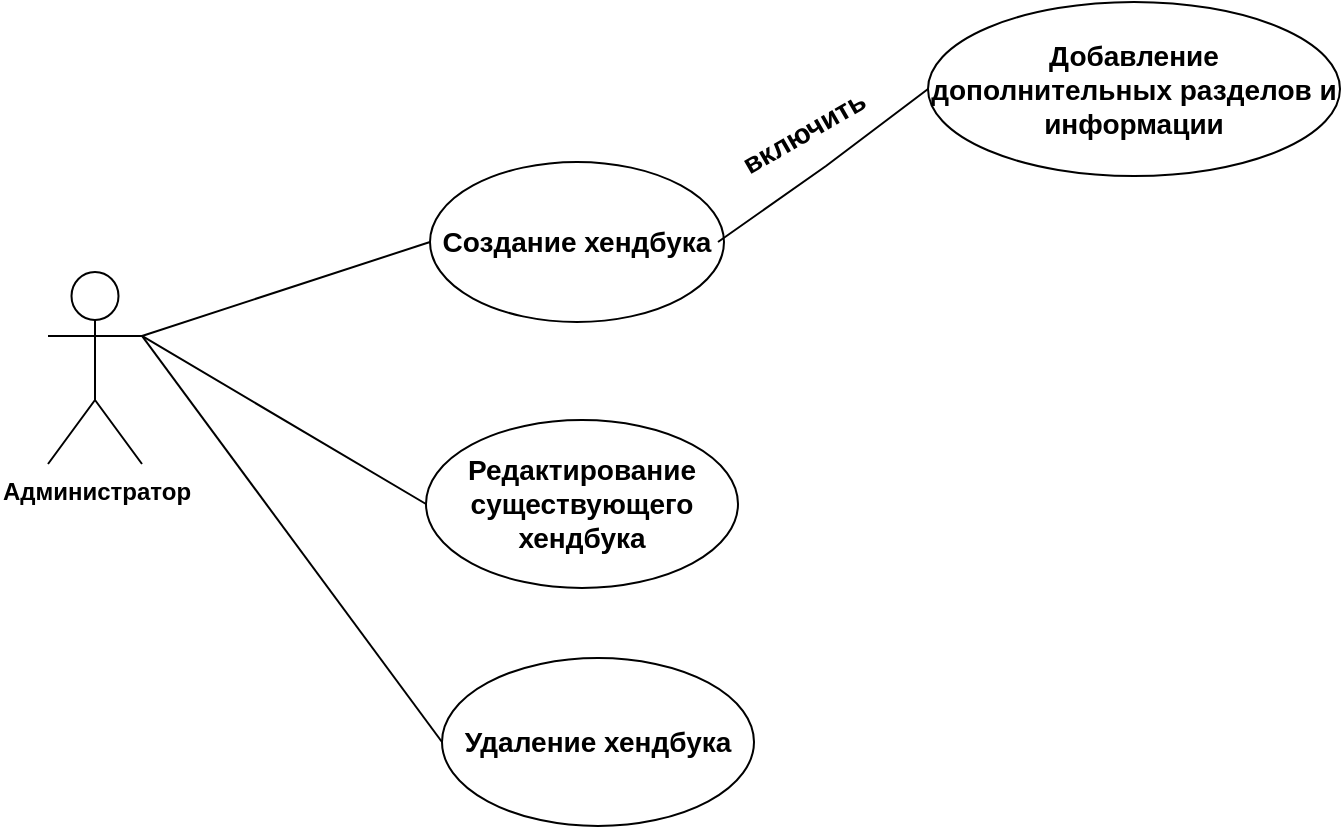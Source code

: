 <mxfile version="22.0.2" type="device">
  <diagram name="Страница — 1" id="tPoT4hHvwxfY3_mr3B1R">
    <mxGraphModel dx="1002" dy="575" grid="0" gridSize="10" guides="1" tooltips="1" connect="1" arrows="1" fold="1" page="1" pageScale="1" pageWidth="827" pageHeight="1169" math="0" shadow="0">
      <root>
        <mxCell id="0" />
        <mxCell id="1" parent="0" />
        <mxCell id="6rCbfs4mVRWqjugRPmAf-7" value="&lt;b&gt;Администратор&lt;/b&gt;" style="shape=umlActor;verticalLabelPosition=bottom;verticalAlign=top;html=1;outlineConnect=0;" vertex="1" parent="1">
          <mxGeometry x="40" y="227" width="47" height="96" as="geometry" />
        </mxCell>
        <mxCell id="6rCbfs4mVRWqjugRPmAf-11" value="&lt;b&gt;&lt;font style=&quot;font-size: 14px;&quot;&gt;Создание хендбука&lt;/font&gt;&lt;/b&gt;" style="ellipse;whiteSpace=wrap;html=1;" vertex="1" parent="1">
          <mxGeometry x="231" y="172" width="147" height="80" as="geometry" />
        </mxCell>
        <mxCell id="6rCbfs4mVRWqjugRPmAf-13" value="" style="endArrow=none;html=1;rounded=0;exitX=1;exitY=0.333;exitDx=0;exitDy=0;exitPerimeter=0;entryX=0;entryY=0.5;entryDx=0;entryDy=0;" edge="1" parent="1" source="6rCbfs4mVRWqjugRPmAf-7" target="6rCbfs4mVRWqjugRPmAf-11">
          <mxGeometry width="50" height="50" relative="1" as="geometry">
            <mxPoint x="386" y="323" as="sourcePoint" />
            <mxPoint x="436" y="273" as="targetPoint" />
          </mxGeometry>
        </mxCell>
        <mxCell id="6rCbfs4mVRWqjugRPmAf-14" value="&lt;b&gt;&lt;font style=&quot;font-size: 14px;&quot;&gt;Редактирование существующего хендбука&lt;/font&gt;&lt;/b&gt;" style="ellipse;whiteSpace=wrap;html=1;" vertex="1" parent="1">
          <mxGeometry x="229" y="301" width="156" height="84" as="geometry" />
        </mxCell>
        <mxCell id="6rCbfs4mVRWqjugRPmAf-16" value="" style="endArrow=none;html=1;rounded=0;exitX=1;exitY=0.333;exitDx=0;exitDy=0;exitPerimeter=0;entryX=0;entryY=0.5;entryDx=0;entryDy=0;" edge="1" parent="1" source="6rCbfs4mVRWqjugRPmAf-7" target="6rCbfs4mVRWqjugRPmAf-14">
          <mxGeometry width="50" height="50" relative="1" as="geometry">
            <mxPoint x="97" y="269" as="sourcePoint" />
            <mxPoint x="241" y="222" as="targetPoint" />
          </mxGeometry>
        </mxCell>
        <mxCell id="6rCbfs4mVRWqjugRPmAf-17" value="&lt;b&gt;&lt;font style=&quot;font-size: 14px;&quot;&gt;Удаление хендбука&lt;/font&gt;&lt;/b&gt;" style="ellipse;whiteSpace=wrap;html=1;" vertex="1" parent="1">
          <mxGeometry x="237" y="420" width="156" height="84" as="geometry" />
        </mxCell>
        <mxCell id="6rCbfs4mVRWqjugRPmAf-18" value="" style="endArrow=none;html=1;rounded=0;exitX=1;exitY=0.333;exitDx=0;exitDy=0;exitPerimeter=0;entryX=0;entryY=0.5;entryDx=0;entryDy=0;" edge="1" parent="1" source="6rCbfs4mVRWqjugRPmAf-7" target="6rCbfs4mVRWqjugRPmAf-17">
          <mxGeometry width="50" height="50" relative="1" as="geometry">
            <mxPoint x="97" y="269" as="sourcePoint" />
            <mxPoint x="239" y="353" as="targetPoint" />
          </mxGeometry>
        </mxCell>
        <mxCell id="6rCbfs4mVRWqjugRPmAf-19" value="&lt;b style=&quot;font-size: 14px;&quot;&gt;Добавление&lt;br&gt;дополнительных разделов и информации&lt;/b&gt;" style="ellipse;whiteSpace=wrap;html=1;" vertex="1" parent="1">
          <mxGeometry x="480" y="92" width="206" height="87" as="geometry" />
        </mxCell>
        <mxCell id="6rCbfs4mVRWqjugRPmAf-20" value="" style="endArrow=none;html=1;rounded=0;entryX=0;entryY=0.5;entryDx=0;entryDy=0;" edge="1" parent="1" target="6rCbfs4mVRWqjugRPmAf-19">
          <mxGeometry width="50" height="50" relative="1" as="geometry">
            <mxPoint x="375" y="212" as="sourcePoint" />
            <mxPoint x="241" y="222" as="targetPoint" />
            <Array as="points">
              <mxPoint x="429" y="174" />
            </Array>
          </mxGeometry>
        </mxCell>
        <mxCell id="6rCbfs4mVRWqjugRPmAf-21" value="&lt;b&gt;&lt;font style=&quot;font-size: 14px;&quot;&gt;включить&lt;/font&gt;&lt;/b&gt;" style="text;html=1;strokeColor=none;fillColor=none;align=center;verticalAlign=middle;whiteSpace=wrap;rounded=0;rotation=-30;" vertex="1" parent="1">
          <mxGeometry x="388" y="142" width="60" height="30" as="geometry" />
        </mxCell>
      </root>
    </mxGraphModel>
  </diagram>
</mxfile>
